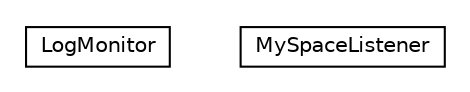 #!/usr/local/bin/dot
#
# Class diagram 
# Generated by UMLGraph version R5_6-24-gf6e263 (http://www.umlgraph.org/)
#

digraph G {
	edge [fontname="Helvetica",fontsize=10,labelfontname="Helvetica",labelfontsize=10];
	node [fontname="Helvetica",fontsize=10,shape=plaintext];
	nodesep=0.25;
	ranksep=0.5;
	// org.universAAL.tools.logmonitor.bus_member.LogMonitor
	c1295778 [label=<<table title="org.universAAL.tools.logmonitor.bus_member.LogMonitor" border="0" cellborder="1" cellspacing="0" cellpadding="2" port="p" href="./LogMonitor.html">
		<tr><td><table border="0" cellspacing="0" cellpadding="1">
<tr><td align="center" balign="center"> LogMonitor </td></tr>
		</table></td></tr>
		</table>>, URL="./LogMonitor.html", fontname="Helvetica", fontcolor="black", fontsize=10.0];
	// org.universAAL.tools.logmonitor.bus_member.MySpaceListener
	c1295779 [label=<<table title="org.universAAL.tools.logmonitor.bus_member.MySpaceListener" border="0" cellborder="1" cellspacing="0" cellpadding="2" port="p" href="./MySpaceListener.html">
		<tr><td><table border="0" cellspacing="0" cellpadding="1">
<tr><td align="center" balign="center"> MySpaceListener </td></tr>
		</table></td></tr>
		</table>>, URL="./MySpaceListener.html", fontname="Helvetica", fontcolor="black", fontsize=10.0];
}

